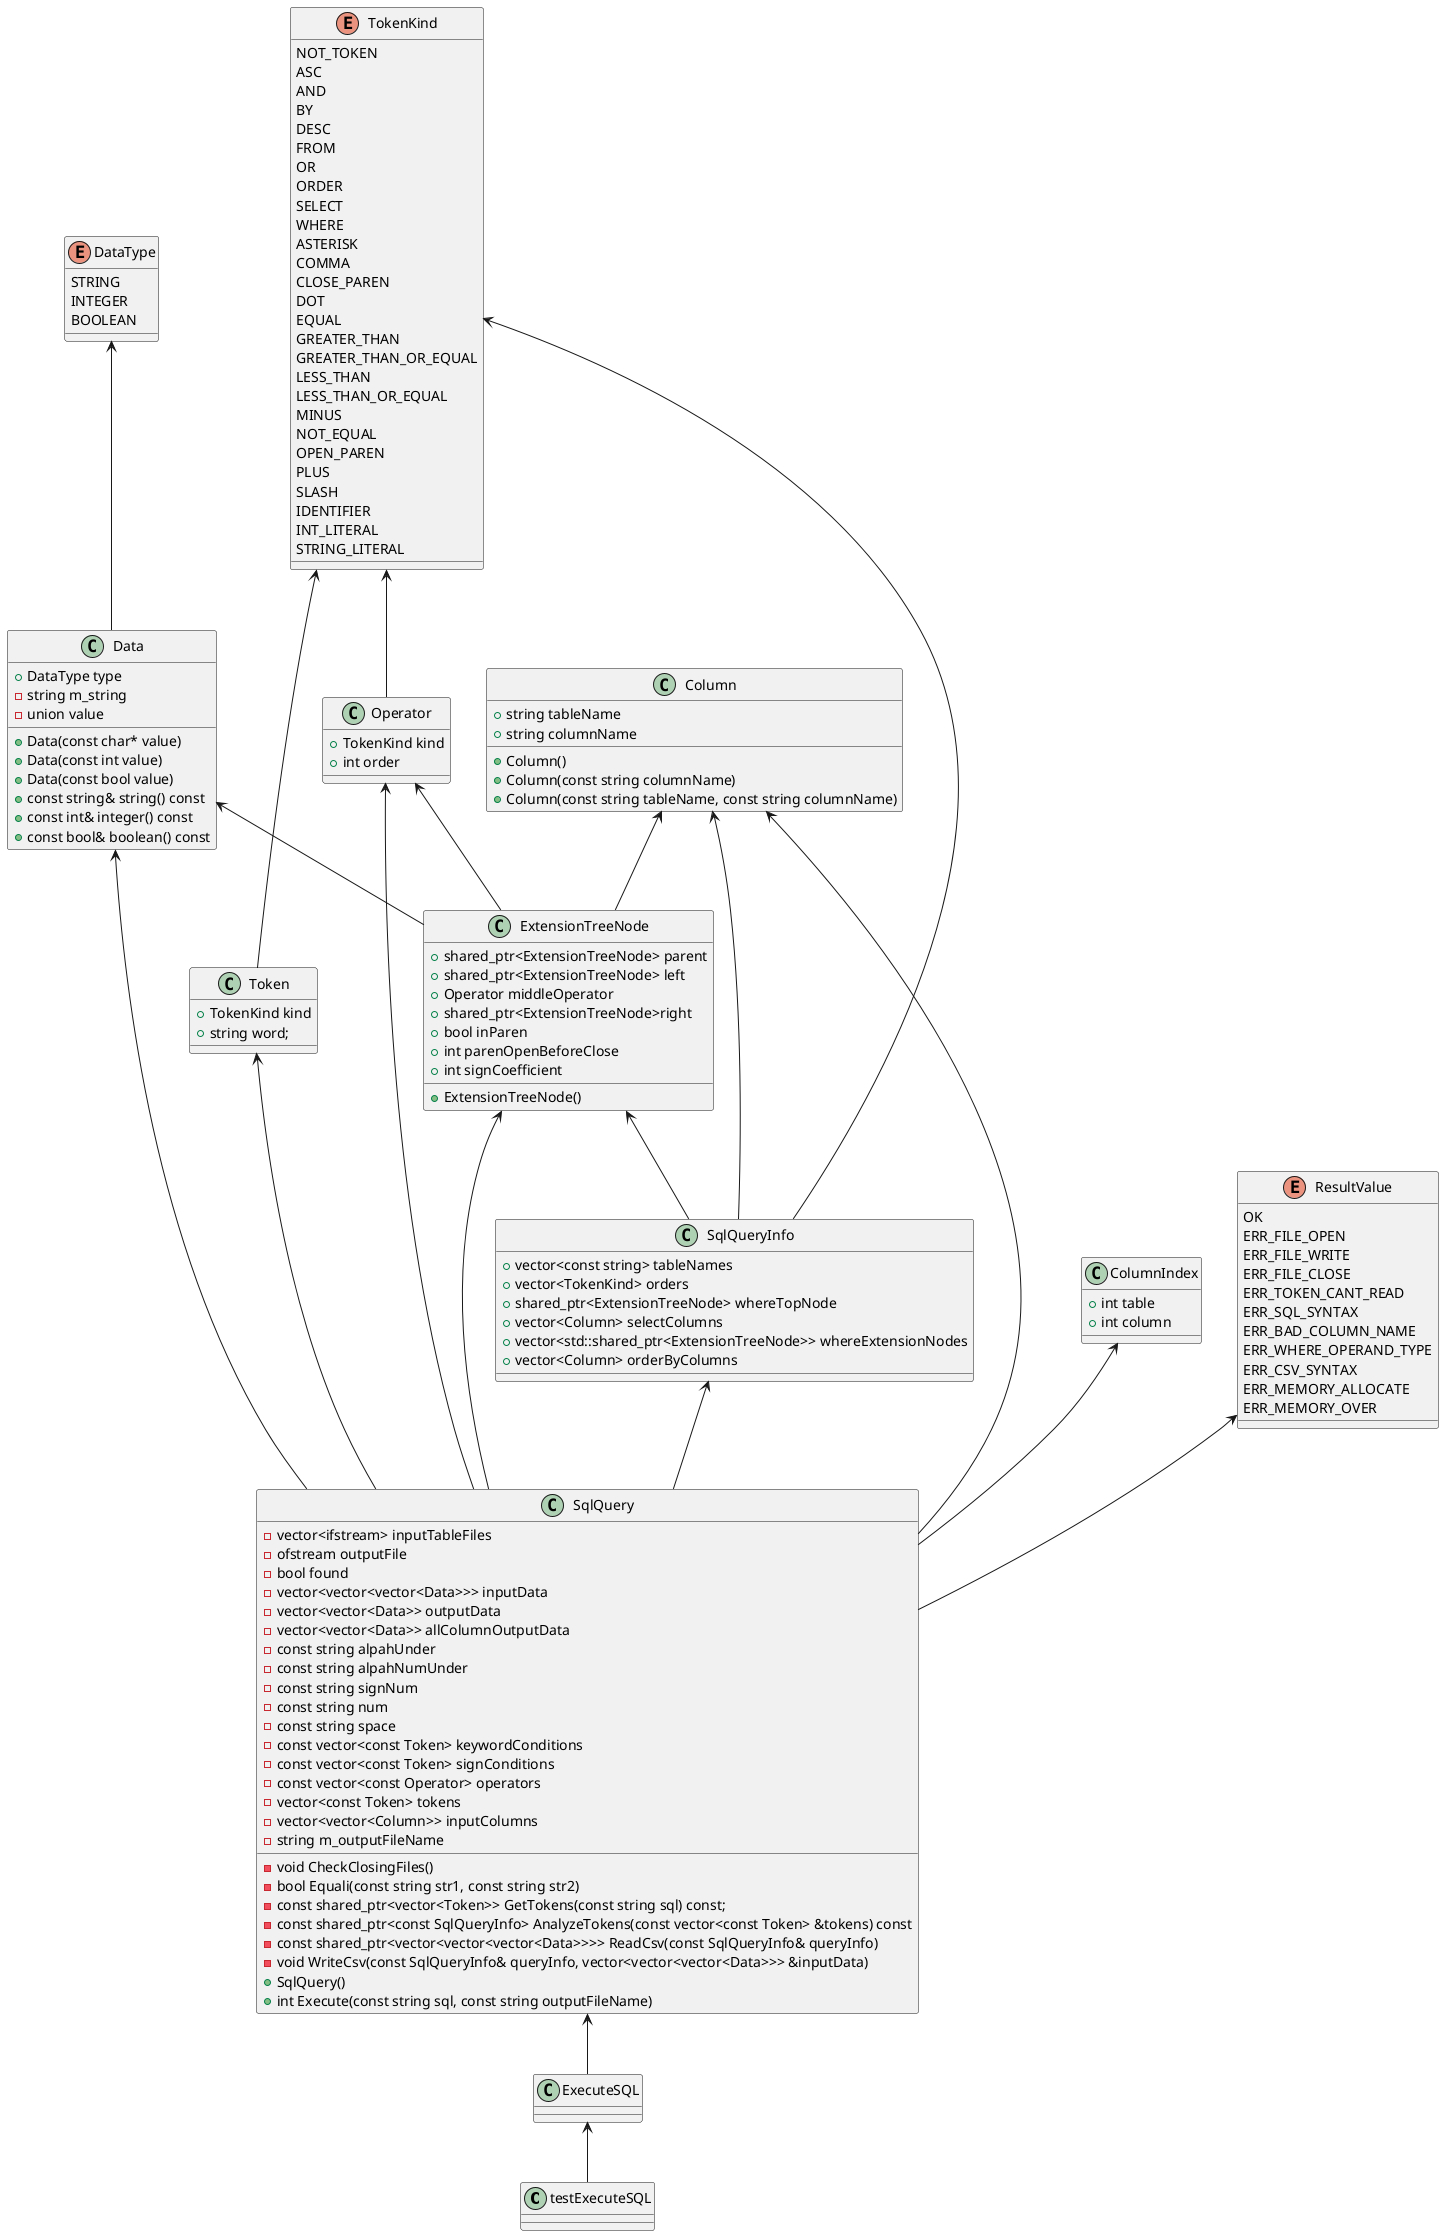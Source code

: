 @startuml

class testExecuteSQL {}
class SqlQueryInfo {
	+vector<const string> tableNames
	+vector<TokenKind> orders
	+shared_ptr<ExtensionTreeNode> whereTopNode
	+vector<Column> selectColumns
	+vector<std::shared_ptr<ExtensionTreeNode>> whereExtensionNodes
	+vector<Column> orderByColumns
}
class SqlQuery {
	-vector<ifstream> inputTableFiles
	-ofstream outputFile
	-bool found
	-vector<vector<vector<Data>>> inputData
	-vector<vector<Data>> outputData
	-vector<vector<Data>> allColumnOutputData	
	-const string alpahUnder
	-const string alpahNumUnder
	-const string signNum
	-const string num
	-const string space
	-const vector<const Token> keywordConditions
	-const vector<const Token> signConditions
	-const vector<const Operator> operators
	-vector<const Token> tokens
	-vector<vector<Column>> inputColumns
	-void CheckClosingFiles()
	-string m_outputFileName
	-bool Equali(const string str1, const string str2)
	-const shared_ptr<vector<Token>> GetTokens(const string sql) const;
	-const shared_ptr<const SqlQueryInfo> AnalyzeTokens(const vector<const Token> &tokens) const
	-const shared_ptr<vector<vector<vector<Data>>>> ReadCsv(const SqlQueryInfo& queryInfo)
	-void WriteCsv(const SqlQueryInfo& queryInfo, vector<vector<vector<Data>>> &inputData)
	+SqlQuery()
	+int Execute(const string sql, const string outputFileName)
}
class ExecuteSQL {
	
}

class Data {
    +DataType type
	-string m_string
	-union value
	+Data(const char* value)
	+Data(const int value)
	+Data(const bool value)
	+const string& string() const
	+const int& integer() const
	+const bool& boolean() const
}
class Operator{
    +TokenKind kind
    +int order
}
class Token{
    +TokenKind kind
    +string word;
}
class ExtensionTreeNode{
	+shared_ptr<ExtensionTreeNode> parent
	+shared_ptr<ExtensionTreeNode> left
	+Operator middleOperator
	+shared_ptr<ExtensionTreeNode>right
	+bool inParen
	+int parenOpenBeforeClose
	+int signCoefficient
	+ExtensionTreeNode()
}
class ColumnIndex{
    +int table
    +int column
}
class Column{
    +string tableName
    +string columnName
    +Column()
    +Column(const string columnName)
    +Column(const string tableName, const string columnName)
}
enum DataType{
   	STRING
	INTEGER
	BOOLEAN
}
enum TokenKind{
    NOT_TOKEN
	ASC
	AND
	BY
	DESC
	FROM
	OR
	ORDER
	SELECT
	WHERE
	ASTERISK
	COMMA
	CLOSE_PAREN
	DOT
	EQUAL
	GREATER_THAN
	GREATER_THAN_OR_EQUAL
	LESS_THAN
	LESS_THAN_OR_EQUAL
	MINUS
	NOT_EQUAL
	OPEN_PAREN
	PLUS
	SLASH
	IDENTIFIER
	INT_LITERAL
	STRING_LITERAL
}
enum ResultValue{
    OK
	ERR_FILE_OPEN
	ERR_FILE_WRITE
	ERR_FILE_CLOSE
	ERR_TOKEN_CANT_READ
	ERR_SQL_SYNTAX
	ERR_BAD_COLUMN_NAME
	ERR_WHERE_OPERAND_TYPE
	ERR_CSV_SYNTAX
	ERR_MEMORY_ALLOCATE
	ERR_MEMORY_OVER
}

ExecuteSQL <-- testExecuteSQL
SqlQuery <-- ExecuteSQL

Data <-- SqlQuery
Operator <-- SqlQuery
Token <-- SqlQuery
ExtensionTreeNode <-- SqlQuery
ColumnIndex <-- SqlQuery
Column <-- SqlQuery
ResultValue <-- SqlQuery
SqlQueryInfo <-- SqlQuery

Column <-- SqlQueryInfo
TokenKind <-- SqlQueryInfo
ExtensionTreeNode <-- SqlQueryInfo

DataType <-- Data
TokenKind <-- Token
TokenKind <-- Operator
Operator <-- ExtensionTreeNode
Column <-- ExtensionTreeNode
Data <-- ExtensionTreeNode
@enduml